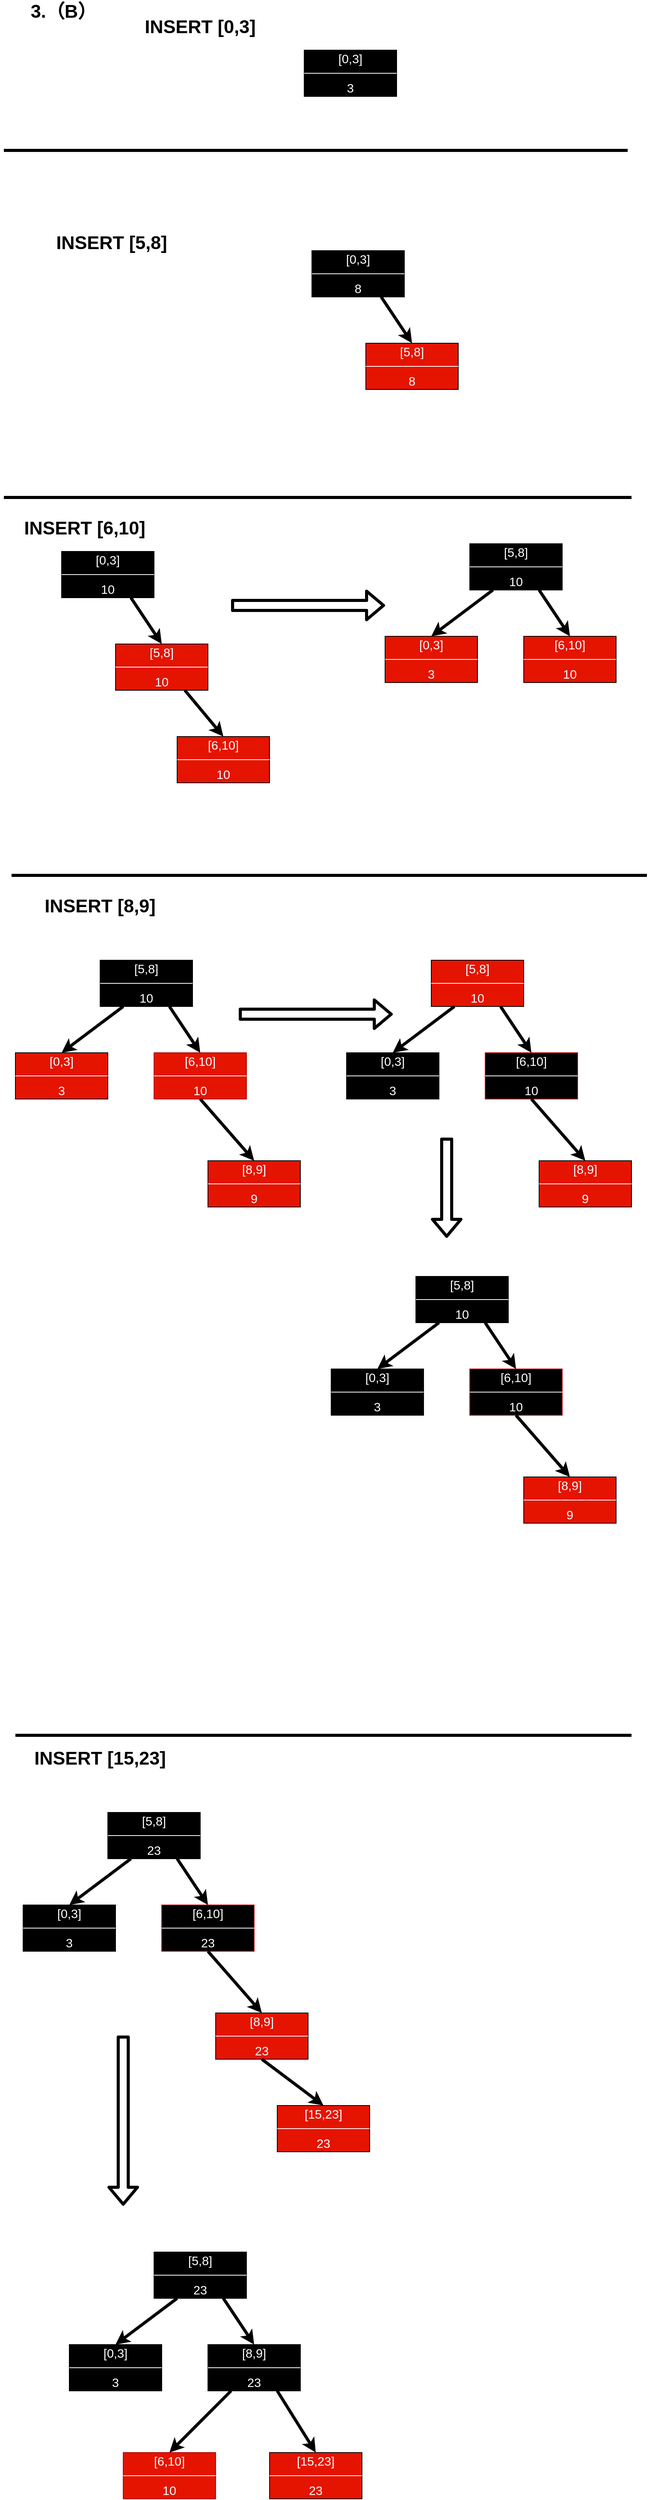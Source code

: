 <mxfile version="12.4.8" type="github">
  <diagram id="DMpSN4s2jag4jquuL94w" name="Page-1">
    <mxGraphModel dx="1422" dy="794" grid="1" gridSize="10" guides="1" tooltips="1" connect="1" arrows="1" fold="1" page="1" pageScale="1" pageWidth="850" pageHeight="1100" math="0" shadow="0">
      <root>
        <mxCell id="0"/>
        <mxCell id="1" parent="0"/>
        <mxCell id="TiP5tz2ImqTwax-yuWbM-41" value="" style="group" parent="1" vertex="1" connectable="0">
          <mxGeometry x="480" y="450" width="120" height="60" as="geometry"/>
        </mxCell>
        <mxCell id="TiP5tz2ImqTwax-yuWbM-31" value="&lt;font style=&quot;font-size: 16px&quot;&gt;[5,8]&lt;br&gt;&lt;br&gt;8&lt;br&gt;&lt;/font&gt;" style="rounded=0;whiteSpace=wrap;html=1;fillColor=#E51400;fontColor=#FFFFFF;" parent="TiP5tz2ImqTwax-yuWbM-41" vertex="1">
          <mxGeometry width="120" height="60" as="geometry"/>
        </mxCell>
        <mxCell id="TiP5tz2ImqTwax-yuWbM-33" value="" style="endArrow=none;html=1;strokeColor=#FFFFFF;fontColor=#FFFFFF;entryX=1;entryY=0.5;entryDx=0;entryDy=0;" parent="TiP5tz2ImqTwax-yuWbM-41" target="TiP5tz2ImqTwax-yuWbM-31" edge="1">
          <mxGeometry width="50" height="50" relative="1" as="geometry">
            <mxPoint y="30" as="sourcePoint"/>
            <mxPoint x="-180" y="-20" as="targetPoint"/>
          </mxGeometry>
        </mxCell>
        <mxCell id="TiP5tz2ImqTwax-yuWbM-42" value="" style="group" parent="1" vertex="1" connectable="0">
          <mxGeometry x="410" y="330" width="120" height="60" as="geometry"/>
        </mxCell>
        <mxCell id="TiP5tz2ImqTwax-yuWbM-40" value="" style="group" parent="TiP5tz2ImqTwax-yuWbM-42" vertex="1" connectable="0">
          <mxGeometry width="120" height="60" as="geometry"/>
        </mxCell>
        <mxCell id="TiP5tz2ImqTwax-yuWbM-32" value="&lt;font style=&quot;font-size: 16px&quot;&gt;[0,3]&lt;br&gt;&lt;br&gt;8&lt;br&gt;&lt;/font&gt;" style="rounded=0;whiteSpace=wrap;html=1;fillColor=#000000;fontColor=#FFFFFF;" parent="TiP5tz2ImqTwax-yuWbM-40" vertex="1">
          <mxGeometry width="120" height="60" as="geometry"/>
        </mxCell>
        <mxCell id="TiP5tz2ImqTwax-yuWbM-34" value="" style="endArrow=none;html=1;strokeColor=#FFFFFF;fontColor=#FFFFFF;exitX=0;exitY=0.5;exitDx=0;exitDy=0;entryX=1;entryY=0.5;entryDx=0;entryDy=0;" parent="TiP5tz2ImqTwax-yuWbM-40" source="TiP5tz2ImqTwax-yuWbM-32" target="TiP5tz2ImqTwax-yuWbM-32" edge="1">
          <mxGeometry width="50" height="50" relative="1" as="geometry">
            <mxPoint x="-230" y="20" as="sourcePoint"/>
            <mxPoint x="-180" y="-30" as="targetPoint"/>
          </mxGeometry>
        </mxCell>
        <mxCell id="TiP5tz2ImqTwax-yuWbM-48" value="" style="group" parent="1" vertex="1" connectable="0">
          <mxGeometry x="400" y="70" width="120" height="60" as="geometry"/>
        </mxCell>
        <mxCell id="TiP5tz2ImqTwax-yuWbM-49" value="" style="group" parent="TiP5tz2ImqTwax-yuWbM-48" vertex="1" connectable="0">
          <mxGeometry width="120" height="60" as="geometry"/>
        </mxCell>
        <mxCell id="TiP5tz2ImqTwax-yuWbM-50" value="&lt;font style=&quot;font-size: 16px&quot;&gt;[0,3]&lt;br&gt;&lt;br&gt;3&lt;br&gt;&lt;/font&gt;" style="rounded=0;whiteSpace=wrap;html=1;fillColor=#000000;fontColor=#FFFFFF;" parent="TiP5tz2ImqTwax-yuWbM-49" vertex="1">
          <mxGeometry width="120" height="60" as="geometry"/>
        </mxCell>
        <mxCell id="TiP5tz2ImqTwax-yuWbM-51" value="" style="endArrow=none;html=1;strokeColor=#FFFFFF;fontColor=#FFFFFF;exitX=0;exitY=0.5;exitDx=0;exitDy=0;entryX=1;entryY=0.5;entryDx=0;entryDy=0;" parent="TiP5tz2ImqTwax-yuWbM-49" source="TiP5tz2ImqTwax-yuWbM-50" target="TiP5tz2ImqTwax-yuWbM-50" edge="1">
          <mxGeometry width="50" height="50" relative="1" as="geometry">
            <mxPoint x="-230" y="20" as="sourcePoint"/>
            <mxPoint x="-180" y="-30" as="targetPoint"/>
          </mxGeometry>
        </mxCell>
        <mxCell id="TiP5tz2ImqTwax-yuWbM-52" value="" style="endArrow=classic;html=1;strokeColor=#000000;fontColor=#FFFFFF;exitX=0.75;exitY=1;exitDx=0;exitDy=0;entryX=0.5;entryY=0;entryDx=0;entryDy=0;strokeWidth=4;" parent="1" source="TiP5tz2ImqTwax-yuWbM-32" target="TiP5tz2ImqTwax-yuWbM-31" edge="1">
          <mxGeometry width="50" height="50" relative="1" as="geometry">
            <mxPoint x="710" y="400" as="sourcePoint"/>
            <mxPoint x="760" y="350" as="targetPoint"/>
          </mxGeometry>
        </mxCell>
        <mxCell id="TiP5tz2ImqTwax-yuWbM-68" value="" style="group" parent="1" vertex="1" connectable="0">
          <mxGeometry x="155" y="840" width="120" height="60" as="geometry"/>
        </mxCell>
        <mxCell id="TiP5tz2ImqTwax-yuWbM-69" value="&lt;font style=&quot;font-size: 16px&quot;&gt;[5,8]&lt;br&gt;&lt;br&gt;10&lt;br&gt;&lt;/font&gt;" style="rounded=0;whiteSpace=wrap;html=1;fillColor=#E51400;fontColor=#FFFFFF;" parent="TiP5tz2ImqTwax-yuWbM-68" vertex="1">
          <mxGeometry width="120" height="60" as="geometry"/>
        </mxCell>
        <mxCell id="TiP5tz2ImqTwax-yuWbM-70" value="" style="endArrow=none;html=1;strokeColor=#FFFFFF;fontColor=#FFFFFF;entryX=1;entryY=0.5;entryDx=0;entryDy=0;" parent="TiP5tz2ImqTwax-yuWbM-68" target="TiP5tz2ImqTwax-yuWbM-69" edge="1">
          <mxGeometry width="50" height="50" relative="1" as="geometry">
            <mxPoint y="30" as="sourcePoint"/>
            <mxPoint x="-180" y="-20" as="targetPoint"/>
          </mxGeometry>
        </mxCell>
        <mxCell id="TiP5tz2ImqTwax-yuWbM-71" value="" style="group" parent="1" vertex="1" connectable="0">
          <mxGeometry x="85" y="720" width="120" height="60" as="geometry"/>
        </mxCell>
        <mxCell id="TiP5tz2ImqTwax-yuWbM-72" value="" style="group" parent="TiP5tz2ImqTwax-yuWbM-71" vertex="1" connectable="0">
          <mxGeometry width="120" height="60" as="geometry"/>
        </mxCell>
        <mxCell id="TiP5tz2ImqTwax-yuWbM-73" value="&lt;font style=&quot;font-size: 16px&quot;&gt;[0,3]&lt;br&gt;&lt;br&gt;10&lt;br&gt;&lt;/font&gt;" style="rounded=0;whiteSpace=wrap;html=1;fillColor=#000000;fontColor=#FFFFFF;" parent="TiP5tz2ImqTwax-yuWbM-72" vertex="1">
          <mxGeometry width="120" height="60" as="geometry"/>
        </mxCell>
        <mxCell id="TiP5tz2ImqTwax-yuWbM-74" value="" style="endArrow=none;html=1;strokeColor=#FFFFFF;fontColor=#FFFFFF;exitX=0;exitY=0.5;exitDx=0;exitDy=0;entryX=1;entryY=0.5;entryDx=0;entryDy=0;" parent="TiP5tz2ImqTwax-yuWbM-72" source="TiP5tz2ImqTwax-yuWbM-73" target="TiP5tz2ImqTwax-yuWbM-73" edge="1">
          <mxGeometry width="50" height="50" relative="1" as="geometry">
            <mxPoint x="-230" y="20" as="sourcePoint"/>
            <mxPoint x="-180" y="-30" as="targetPoint"/>
          </mxGeometry>
        </mxCell>
        <mxCell id="TiP5tz2ImqTwax-yuWbM-75" value="" style="endArrow=classic;html=1;strokeColor=#000000;fontColor=#FFFFFF;exitX=0.75;exitY=1;exitDx=0;exitDy=0;entryX=0.5;entryY=0;entryDx=0;entryDy=0;strokeWidth=4;" parent="1" source="TiP5tz2ImqTwax-yuWbM-73" target="TiP5tz2ImqTwax-yuWbM-69" edge="1">
          <mxGeometry width="50" height="50" relative="1" as="geometry">
            <mxPoint x="385" y="790" as="sourcePoint"/>
            <mxPoint x="435" y="740" as="targetPoint"/>
          </mxGeometry>
        </mxCell>
        <mxCell id="TiP5tz2ImqTwax-yuWbM-77" value="" style="group" parent="1" vertex="1" connectable="0">
          <mxGeometry x="235" y="960" width="120" height="60" as="geometry"/>
        </mxCell>
        <mxCell id="TiP5tz2ImqTwax-yuWbM-78" value="&lt;font style=&quot;font-size: 16px&quot;&gt;[6,10]&lt;br&gt;&lt;br&gt;10&lt;br&gt;&lt;/font&gt;" style="rounded=0;whiteSpace=wrap;html=1;fillColor=#E51400;fontColor=#FFFFFF;" parent="TiP5tz2ImqTwax-yuWbM-77" vertex="1">
          <mxGeometry width="120" height="60" as="geometry"/>
        </mxCell>
        <mxCell id="TiP5tz2ImqTwax-yuWbM-79" value="" style="endArrow=none;html=1;strokeColor=#FFFFFF;fontColor=#FFFFFF;entryX=1;entryY=0.5;entryDx=0;entryDy=0;" parent="TiP5tz2ImqTwax-yuWbM-77" target="TiP5tz2ImqTwax-yuWbM-78" edge="1">
          <mxGeometry width="50" height="50" relative="1" as="geometry">
            <mxPoint y="30" as="sourcePoint"/>
            <mxPoint x="-180" y="-20" as="targetPoint"/>
          </mxGeometry>
        </mxCell>
        <mxCell id="TiP5tz2ImqTwax-yuWbM-80" value="" style="endArrow=classic;html=1;strokeColor=#000000;fontColor=#FFFFFF;exitX=0.75;exitY=1;exitDx=0;exitDy=0;entryX=0.5;entryY=0;entryDx=0;entryDy=0;strokeWidth=4;" parent="1" source="TiP5tz2ImqTwax-yuWbM-69" target="TiP5tz2ImqTwax-yuWbM-78" edge="1">
          <mxGeometry width="50" height="50" relative="1" as="geometry">
            <mxPoint x="375" y="900" as="sourcePoint"/>
            <mxPoint x="415" y="960" as="targetPoint"/>
          </mxGeometry>
        </mxCell>
        <mxCell id="TiP5tz2ImqTwax-yuWbM-81" value="" style="group" parent="1" vertex="1" connectable="0">
          <mxGeometry x="685" y="830" width="120" height="60" as="geometry"/>
        </mxCell>
        <mxCell id="TiP5tz2ImqTwax-yuWbM-82" value="&lt;font style=&quot;font-size: 16px&quot;&gt;[6,10]&lt;br&gt;&lt;br&gt;10&lt;br&gt;&lt;/font&gt;" style="rounded=0;whiteSpace=wrap;html=1;fillColor=#E51400;fontColor=#FFFFFF;" parent="TiP5tz2ImqTwax-yuWbM-81" vertex="1">
          <mxGeometry width="120" height="60" as="geometry"/>
        </mxCell>
        <mxCell id="TiP5tz2ImqTwax-yuWbM-83" value="" style="endArrow=none;html=1;strokeColor=#FFFFFF;fontColor=#FFFFFF;entryX=1;entryY=0.5;entryDx=0;entryDy=0;" parent="TiP5tz2ImqTwax-yuWbM-81" target="TiP5tz2ImqTwax-yuWbM-82" edge="1">
          <mxGeometry width="50" height="50" relative="1" as="geometry">
            <mxPoint y="30" as="sourcePoint"/>
            <mxPoint x="-180" y="-20" as="targetPoint"/>
          </mxGeometry>
        </mxCell>
        <mxCell id="TiP5tz2ImqTwax-yuWbM-84" value="" style="group" parent="1" vertex="1" connectable="0">
          <mxGeometry x="615" y="710" width="120" height="60" as="geometry"/>
        </mxCell>
        <mxCell id="TiP5tz2ImqTwax-yuWbM-85" value="" style="group" parent="TiP5tz2ImqTwax-yuWbM-84" vertex="1" connectable="0">
          <mxGeometry width="120" height="60" as="geometry"/>
        </mxCell>
        <mxCell id="TiP5tz2ImqTwax-yuWbM-86" value="&lt;font style=&quot;font-size: 16px&quot;&gt;[5,8]&lt;br&gt;&lt;br&gt;10&lt;br&gt;&lt;/font&gt;" style="rounded=0;whiteSpace=wrap;html=1;fillColor=#000000;fontColor=#FFFFFF;" parent="TiP5tz2ImqTwax-yuWbM-85" vertex="1">
          <mxGeometry width="120" height="60" as="geometry"/>
        </mxCell>
        <mxCell id="TiP5tz2ImqTwax-yuWbM-87" value="" style="endArrow=none;html=1;strokeColor=#FFFFFF;fontColor=#FFFFFF;exitX=0;exitY=0.5;exitDx=0;exitDy=0;entryX=1;entryY=0.5;entryDx=0;entryDy=0;" parent="TiP5tz2ImqTwax-yuWbM-85" source="TiP5tz2ImqTwax-yuWbM-86" target="TiP5tz2ImqTwax-yuWbM-86" edge="1">
          <mxGeometry width="50" height="50" relative="1" as="geometry">
            <mxPoint x="-230" y="20" as="sourcePoint"/>
            <mxPoint x="-180" y="-30" as="targetPoint"/>
          </mxGeometry>
        </mxCell>
        <mxCell id="TiP5tz2ImqTwax-yuWbM-88" value="" style="endArrow=classic;html=1;strokeColor=#000000;fontColor=#FFFFFF;exitX=0.75;exitY=1;exitDx=0;exitDy=0;entryX=0.5;entryY=0;entryDx=0;entryDy=0;strokeWidth=4;" parent="1" source="TiP5tz2ImqTwax-yuWbM-86" target="TiP5tz2ImqTwax-yuWbM-82" edge="1">
          <mxGeometry width="50" height="50" relative="1" as="geometry">
            <mxPoint x="915" y="780" as="sourcePoint"/>
            <mxPoint x="965" y="730" as="targetPoint"/>
          </mxGeometry>
        </mxCell>
        <mxCell id="TiP5tz2ImqTwax-yuWbM-90" value="" style="endArrow=classic;html=1;strokeColor=#000000;fontColor=#FFFFFF;exitX=0.25;exitY=1;exitDx=0;exitDy=0;entryX=0.5;entryY=0;entryDx=0;entryDy=0;strokeWidth=4;" parent="1" source="TiP5tz2ImqTwax-yuWbM-86" edge="1">
          <mxGeometry width="50" height="50" relative="1" as="geometry">
            <mxPoint x="715" y="780" as="sourcePoint"/>
            <mxPoint x="565" y="830" as="targetPoint"/>
          </mxGeometry>
        </mxCell>
        <mxCell id="TiP5tz2ImqTwax-yuWbM-94" value="" style="group" parent="1" vertex="1" connectable="0">
          <mxGeometry x="505" y="830" width="120" height="60" as="geometry"/>
        </mxCell>
        <mxCell id="TiP5tz2ImqTwax-yuWbM-95" value="&lt;font style=&quot;font-size: 16px&quot;&gt;[0,3]&lt;br&gt;&lt;br&gt;3&lt;br&gt;&lt;/font&gt;" style="rounded=0;whiteSpace=wrap;html=1;fillColor=#E51400;fontColor=#FFFFFF;" parent="TiP5tz2ImqTwax-yuWbM-94" vertex="1">
          <mxGeometry width="120" height="60" as="geometry"/>
        </mxCell>
        <mxCell id="TiP5tz2ImqTwax-yuWbM-96" value="" style="endArrow=none;html=1;strokeColor=#FFFFFF;fontColor=#FFFFFF;entryX=1;entryY=0.5;entryDx=0;entryDy=0;" parent="TiP5tz2ImqTwax-yuWbM-94" target="TiP5tz2ImqTwax-yuWbM-95" edge="1">
          <mxGeometry width="50" height="50" relative="1" as="geometry">
            <mxPoint y="30" as="sourcePoint"/>
            <mxPoint x="-180" y="-20" as="targetPoint"/>
          </mxGeometry>
        </mxCell>
        <mxCell id="TiP5tz2ImqTwax-yuWbM-97" value="" style="group;fillColor=#e51400;strokeColor=#B20000;fontColor=#ffffff;" parent="1" vertex="1" connectable="0">
          <mxGeometry x="205" y="1370" width="120" height="60" as="geometry"/>
        </mxCell>
        <mxCell id="TiP5tz2ImqTwax-yuWbM-98" value="&lt;font style=&quot;font-size: 16px&quot;&gt;[6,10]&lt;br&gt;&lt;br&gt;10&lt;br&gt;&lt;/font&gt;" style="rounded=0;whiteSpace=wrap;html=1;fillColor=#e51400;fontColor=#ffffff;strokeColor=#B20000;" parent="TiP5tz2ImqTwax-yuWbM-97" vertex="1">
          <mxGeometry width="120" height="60" as="geometry"/>
        </mxCell>
        <mxCell id="TiP5tz2ImqTwax-yuWbM-99" value="" style="endArrow=none;html=1;strokeColor=#FFFFFF;fontColor=#FFFFFF;entryX=1;entryY=0.5;entryDx=0;entryDy=0;" parent="TiP5tz2ImqTwax-yuWbM-97" target="TiP5tz2ImqTwax-yuWbM-98" edge="1">
          <mxGeometry width="50" height="50" relative="1" as="geometry">
            <mxPoint y="30" as="sourcePoint"/>
            <mxPoint x="-180" y="-20" as="targetPoint"/>
          </mxGeometry>
        </mxCell>
        <mxCell id="TiP5tz2ImqTwax-yuWbM-100" value="" style="group" parent="1" vertex="1" connectable="0">
          <mxGeometry x="135" y="1250" width="120" height="60" as="geometry"/>
        </mxCell>
        <mxCell id="TiP5tz2ImqTwax-yuWbM-101" value="" style="group" parent="TiP5tz2ImqTwax-yuWbM-100" vertex="1" connectable="0">
          <mxGeometry width="120" height="60" as="geometry"/>
        </mxCell>
        <mxCell id="TiP5tz2ImqTwax-yuWbM-102" value="&lt;font style=&quot;font-size: 16px&quot;&gt;[5,8]&lt;br&gt;&lt;br&gt;10&lt;br&gt;&lt;/font&gt;" style="rounded=0;whiteSpace=wrap;html=1;fillColor=#000000;fontColor=#FFFFFF;" parent="TiP5tz2ImqTwax-yuWbM-101" vertex="1">
          <mxGeometry width="120" height="60" as="geometry"/>
        </mxCell>
        <mxCell id="TiP5tz2ImqTwax-yuWbM-103" value="" style="endArrow=none;html=1;strokeColor=#FFFFFF;fontColor=#FFFFFF;exitX=0;exitY=0.5;exitDx=0;exitDy=0;entryX=1;entryY=0.5;entryDx=0;entryDy=0;" parent="TiP5tz2ImqTwax-yuWbM-101" source="TiP5tz2ImqTwax-yuWbM-102" target="TiP5tz2ImqTwax-yuWbM-102" edge="1">
          <mxGeometry width="50" height="50" relative="1" as="geometry">
            <mxPoint x="-230" y="20" as="sourcePoint"/>
            <mxPoint x="-180" y="-30" as="targetPoint"/>
          </mxGeometry>
        </mxCell>
        <mxCell id="TiP5tz2ImqTwax-yuWbM-104" value="" style="endArrow=classic;html=1;strokeColor=#000000;fontColor=#FFFFFF;exitX=0.75;exitY=1;exitDx=0;exitDy=0;entryX=0.5;entryY=0;entryDx=0;entryDy=0;strokeWidth=4;" parent="1" source="TiP5tz2ImqTwax-yuWbM-102" target="TiP5tz2ImqTwax-yuWbM-98" edge="1">
          <mxGeometry width="50" height="50" relative="1" as="geometry">
            <mxPoint x="435" y="1320" as="sourcePoint"/>
            <mxPoint x="485" y="1270" as="targetPoint"/>
          </mxGeometry>
        </mxCell>
        <mxCell id="TiP5tz2ImqTwax-yuWbM-105" value="" style="endArrow=classic;html=1;strokeColor=#000000;fontColor=#FFFFFF;exitX=0.25;exitY=1;exitDx=0;exitDy=0;entryX=0.5;entryY=0;entryDx=0;entryDy=0;strokeWidth=4;" parent="1" source="TiP5tz2ImqTwax-yuWbM-102" edge="1">
          <mxGeometry width="50" height="50" relative="1" as="geometry">
            <mxPoint x="235" y="1320" as="sourcePoint"/>
            <mxPoint x="85" y="1370" as="targetPoint"/>
          </mxGeometry>
        </mxCell>
        <mxCell id="TiP5tz2ImqTwax-yuWbM-106" value="" style="group" parent="1" vertex="1" connectable="0">
          <mxGeometry x="25" y="1370" width="120" height="60" as="geometry"/>
        </mxCell>
        <mxCell id="TiP5tz2ImqTwax-yuWbM-107" value="&lt;font style=&quot;font-size: 16px&quot;&gt;[0,3]&lt;br&gt;&lt;br&gt;3&lt;br&gt;&lt;/font&gt;" style="rounded=0;whiteSpace=wrap;html=1;fillColor=#E51400;fontColor=#FFFFFF;" parent="TiP5tz2ImqTwax-yuWbM-106" vertex="1">
          <mxGeometry width="120" height="60" as="geometry"/>
        </mxCell>
        <mxCell id="TiP5tz2ImqTwax-yuWbM-108" value="" style="endArrow=none;html=1;strokeColor=#FFFFFF;fontColor=#FFFFFF;entryX=1;entryY=0.5;entryDx=0;entryDy=0;" parent="TiP5tz2ImqTwax-yuWbM-106" target="TiP5tz2ImqTwax-yuWbM-107" edge="1">
          <mxGeometry width="50" height="50" relative="1" as="geometry">
            <mxPoint y="30" as="sourcePoint"/>
            <mxPoint x="-180" y="-20" as="targetPoint"/>
          </mxGeometry>
        </mxCell>
        <mxCell id="TiP5tz2ImqTwax-yuWbM-112" value="" style="group" parent="1" vertex="1" connectable="0">
          <mxGeometry x="275" y="1510" width="120" height="60" as="geometry"/>
        </mxCell>
        <mxCell id="TiP5tz2ImqTwax-yuWbM-113" value="&lt;font style=&quot;font-size: 16px&quot;&gt;[8,9]&lt;br&gt;&lt;br&gt;9&lt;br&gt;&lt;/font&gt;" style="rounded=0;whiteSpace=wrap;html=1;fillColor=#E51400;fontColor=#FFFFFF;" parent="TiP5tz2ImqTwax-yuWbM-112" vertex="1">
          <mxGeometry width="120" height="60" as="geometry"/>
        </mxCell>
        <mxCell id="TiP5tz2ImqTwax-yuWbM-114" value="" style="endArrow=none;html=1;strokeColor=#FFFFFF;fontColor=#FFFFFF;entryX=1;entryY=0.5;entryDx=0;entryDy=0;" parent="TiP5tz2ImqTwax-yuWbM-112" target="TiP5tz2ImqTwax-yuWbM-113" edge="1">
          <mxGeometry width="50" height="50" relative="1" as="geometry">
            <mxPoint y="30" as="sourcePoint"/>
            <mxPoint x="-180" y="-20" as="targetPoint"/>
          </mxGeometry>
        </mxCell>
        <mxCell id="TiP5tz2ImqTwax-yuWbM-115" value="" style="endArrow=classic;html=1;strokeColor=#000000;fontColor=#FFFFFF;exitX=0.5;exitY=1;exitDx=0;exitDy=0;entryX=0.5;entryY=0;entryDx=0;entryDy=0;strokeWidth=4;" parent="1" source="TiP5tz2ImqTwax-yuWbM-98" target="TiP5tz2ImqTwax-yuWbM-113" edge="1">
          <mxGeometry width="50" height="50" relative="1" as="geometry">
            <mxPoint x="235" y="1320" as="sourcePoint"/>
            <mxPoint x="275" y="1380" as="targetPoint"/>
          </mxGeometry>
        </mxCell>
        <mxCell id="TiP5tz2ImqTwax-yuWbM-132" value="" style="group;fillColor=#e51400;strokeColor=#B20000;fontColor=#ffffff;" parent="1" vertex="1" connectable="0">
          <mxGeometry x="635" y="1370" width="120" height="60" as="geometry"/>
        </mxCell>
        <mxCell id="TiP5tz2ImqTwax-yuWbM-133" value="&lt;font style=&quot;font-size: 16px&quot;&gt;[6,10]&lt;br&gt;&lt;br&gt;10&lt;br&gt;&lt;/font&gt;" style="rounded=0;whiteSpace=wrap;html=1;fillColor=#000000;fontColor=#ffffff;strokeColor=#B20000;" parent="TiP5tz2ImqTwax-yuWbM-132" vertex="1">
          <mxGeometry width="120" height="60" as="geometry"/>
        </mxCell>
        <mxCell id="TiP5tz2ImqTwax-yuWbM-134" value="" style="endArrow=none;html=1;strokeColor=#FFFFFF;fontColor=#FFFFFF;entryX=1;entryY=0.5;entryDx=0;entryDy=0;" parent="TiP5tz2ImqTwax-yuWbM-132" target="TiP5tz2ImqTwax-yuWbM-133" edge="1">
          <mxGeometry width="50" height="50" relative="1" as="geometry">
            <mxPoint y="30" as="sourcePoint"/>
            <mxPoint x="-180" y="-20" as="targetPoint"/>
          </mxGeometry>
        </mxCell>
        <mxCell id="TiP5tz2ImqTwax-yuWbM-135" value="" style="group" parent="1" vertex="1" connectable="0">
          <mxGeometry x="565" y="1250" width="120" height="60" as="geometry"/>
        </mxCell>
        <mxCell id="TiP5tz2ImqTwax-yuWbM-136" value="" style="group" parent="TiP5tz2ImqTwax-yuWbM-135" vertex="1" connectable="0">
          <mxGeometry width="120" height="60" as="geometry"/>
        </mxCell>
        <mxCell id="TiP5tz2ImqTwax-yuWbM-137" value="&lt;font style=&quot;font-size: 16px&quot;&gt;[5,8]&lt;br&gt;&lt;br&gt;10&lt;br&gt;&lt;/font&gt;" style="rounded=0;whiteSpace=wrap;html=1;fillColor=#E51400;fontColor=#FFFFFF;" parent="TiP5tz2ImqTwax-yuWbM-136" vertex="1">
          <mxGeometry width="120" height="60" as="geometry"/>
        </mxCell>
        <mxCell id="TiP5tz2ImqTwax-yuWbM-138" value="" style="endArrow=none;html=1;strokeColor=#FFFFFF;fontColor=#FFFFFF;exitX=0;exitY=0.5;exitDx=0;exitDy=0;entryX=1;entryY=0.5;entryDx=0;entryDy=0;" parent="TiP5tz2ImqTwax-yuWbM-136" source="TiP5tz2ImqTwax-yuWbM-137" target="TiP5tz2ImqTwax-yuWbM-137" edge="1">
          <mxGeometry width="50" height="50" relative="1" as="geometry">
            <mxPoint x="-230" y="20" as="sourcePoint"/>
            <mxPoint x="-180" y="-30" as="targetPoint"/>
          </mxGeometry>
        </mxCell>
        <mxCell id="TiP5tz2ImqTwax-yuWbM-139" value="" style="endArrow=classic;html=1;strokeColor=#000000;fontColor=#FFFFFF;exitX=0.75;exitY=1;exitDx=0;exitDy=0;entryX=0.5;entryY=0;entryDx=0;entryDy=0;strokeWidth=4;" parent="1" source="TiP5tz2ImqTwax-yuWbM-137" target="TiP5tz2ImqTwax-yuWbM-133" edge="1">
          <mxGeometry width="50" height="50" relative="1" as="geometry">
            <mxPoint x="865" y="1320" as="sourcePoint"/>
            <mxPoint x="915" y="1270" as="targetPoint"/>
          </mxGeometry>
        </mxCell>
        <mxCell id="TiP5tz2ImqTwax-yuWbM-140" value="" style="endArrow=classic;html=1;strokeColor=#000000;fontColor=#FFFFFF;exitX=0.25;exitY=1;exitDx=0;exitDy=0;entryX=0.5;entryY=0;entryDx=0;entryDy=0;strokeWidth=4;" parent="1" source="TiP5tz2ImqTwax-yuWbM-137" edge="1">
          <mxGeometry width="50" height="50" relative="1" as="geometry">
            <mxPoint x="665" y="1320" as="sourcePoint"/>
            <mxPoint x="515" y="1370" as="targetPoint"/>
          </mxGeometry>
        </mxCell>
        <mxCell id="TiP5tz2ImqTwax-yuWbM-141" value="" style="group" parent="1" vertex="1" connectable="0">
          <mxGeometry x="455" y="1370" width="120" height="60" as="geometry"/>
        </mxCell>
        <mxCell id="TiP5tz2ImqTwax-yuWbM-142" value="&lt;font style=&quot;font-size: 16px&quot;&gt;[0,3]&lt;br&gt;&lt;br&gt;3&lt;br&gt;&lt;/font&gt;" style="rounded=0;whiteSpace=wrap;html=1;fillColor=#000000;fontColor=#FFFFFF;" parent="TiP5tz2ImqTwax-yuWbM-141" vertex="1">
          <mxGeometry width="120" height="60" as="geometry"/>
        </mxCell>
        <mxCell id="TiP5tz2ImqTwax-yuWbM-143" value="" style="endArrow=none;html=1;strokeColor=#FFFFFF;fontColor=#FFFFFF;entryX=1;entryY=0.5;entryDx=0;entryDy=0;" parent="TiP5tz2ImqTwax-yuWbM-141" target="TiP5tz2ImqTwax-yuWbM-142" edge="1">
          <mxGeometry width="50" height="50" relative="1" as="geometry">
            <mxPoint y="30" as="sourcePoint"/>
            <mxPoint x="-180" y="-20" as="targetPoint"/>
          </mxGeometry>
        </mxCell>
        <mxCell id="TiP5tz2ImqTwax-yuWbM-144" value="" style="group" parent="1" vertex="1" connectable="0">
          <mxGeometry x="705" y="1510" width="120" height="60" as="geometry"/>
        </mxCell>
        <mxCell id="TiP5tz2ImqTwax-yuWbM-145" value="&lt;font style=&quot;font-size: 16px&quot;&gt;[8,9]&lt;br&gt;&lt;br&gt;9&lt;br&gt;&lt;/font&gt;" style="rounded=0;whiteSpace=wrap;html=1;fillColor=#E51400;fontColor=#FFFFFF;" parent="TiP5tz2ImqTwax-yuWbM-144" vertex="1">
          <mxGeometry width="120" height="60" as="geometry"/>
        </mxCell>
        <mxCell id="TiP5tz2ImqTwax-yuWbM-146" value="" style="endArrow=none;html=1;strokeColor=#FFFFFF;fontColor=#FFFFFF;entryX=1;entryY=0.5;entryDx=0;entryDy=0;" parent="TiP5tz2ImqTwax-yuWbM-144" target="TiP5tz2ImqTwax-yuWbM-145" edge="1">
          <mxGeometry width="50" height="50" relative="1" as="geometry">
            <mxPoint y="30" as="sourcePoint"/>
            <mxPoint x="-180" y="-20" as="targetPoint"/>
          </mxGeometry>
        </mxCell>
        <mxCell id="TiP5tz2ImqTwax-yuWbM-147" value="" style="endArrow=classic;html=1;strokeColor=#000000;fontColor=#FFFFFF;exitX=0.5;exitY=1;exitDx=0;exitDy=0;entryX=0.5;entryY=0;entryDx=0;entryDy=0;strokeWidth=4;" parent="1" source="TiP5tz2ImqTwax-yuWbM-133" target="TiP5tz2ImqTwax-yuWbM-145" edge="1">
          <mxGeometry width="50" height="50" relative="1" as="geometry">
            <mxPoint x="665" y="1320" as="sourcePoint"/>
            <mxPoint x="705" y="1380" as="targetPoint"/>
          </mxGeometry>
        </mxCell>
        <mxCell id="TiP5tz2ImqTwax-yuWbM-148" value="" style="group;fillColor=#e51400;strokeColor=#B20000;fontColor=#ffffff;" parent="1" vertex="1" connectable="0">
          <mxGeometry x="615" y="1780" width="120" height="60" as="geometry"/>
        </mxCell>
        <mxCell id="TiP5tz2ImqTwax-yuWbM-149" value="&lt;font style=&quot;font-size: 16px&quot;&gt;[6,10]&lt;br&gt;&lt;br&gt;10&lt;br&gt;&lt;/font&gt;" style="rounded=0;whiteSpace=wrap;html=1;fillColor=#000000;fontColor=#ffffff;strokeColor=#B20000;" parent="TiP5tz2ImqTwax-yuWbM-148" vertex="1">
          <mxGeometry width="120" height="60" as="geometry"/>
        </mxCell>
        <mxCell id="TiP5tz2ImqTwax-yuWbM-150" value="" style="endArrow=none;html=1;strokeColor=#FFFFFF;fontColor=#FFFFFF;entryX=1;entryY=0.5;entryDx=0;entryDy=0;" parent="TiP5tz2ImqTwax-yuWbM-148" target="TiP5tz2ImqTwax-yuWbM-149" edge="1">
          <mxGeometry width="50" height="50" relative="1" as="geometry">
            <mxPoint y="30" as="sourcePoint"/>
            <mxPoint x="-180" y="-20" as="targetPoint"/>
          </mxGeometry>
        </mxCell>
        <mxCell id="TiP5tz2ImqTwax-yuWbM-151" value="" style="group" parent="1" vertex="1" connectable="0">
          <mxGeometry x="545" y="1660" width="120" height="60" as="geometry"/>
        </mxCell>
        <mxCell id="TiP5tz2ImqTwax-yuWbM-152" value="" style="group" parent="TiP5tz2ImqTwax-yuWbM-151" vertex="1" connectable="0">
          <mxGeometry width="120" height="60" as="geometry"/>
        </mxCell>
        <mxCell id="TiP5tz2ImqTwax-yuWbM-153" value="&lt;font style=&quot;font-size: 16px&quot;&gt;[5,8]&lt;br&gt;&lt;br&gt;10&lt;br&gt;&lt;/font&gt;" style="rounded=0;whiteSpace=wrap;html=1;fillColor=#000000;fontColor=#FFFFFF;" parent="TiP5tz2ImqTwax-yuWbM-152" vertex="1">
          <mxGeometry width="120" height="60" as="geometry"/>
        </mxCell>
        <mxCell id="TiP5tz2ImqTwax-yuWbM-154" value="" style="endArrow=none;html=1;strokeColor=#FFFFFF;fontColor=#FFFFFF;exitX=0;exitY=0.5;exitDx=0;exitDy=0;entryX=1;entryY=0.5;entryDx=0;entryDy=0;" parent="TiP5tz2ImqTwax-yuWbM-152" source="TiP5tz2ImqTwax-yuWbM-153" target="TiP5tz2ImqTwax-yuWbM-153" edge="1">
          <mxGeometry width="50" height="50" relative="1" as="geometry">
            <mxPoint x="-230" y="20" as="sourcePoint"/>
            <mxPoint x="-180" y="-30" as="targetPoint"/>
          </mxGeometry>
        </mxCell>
        <mxCell id="TiP5tz2ImqTwax-yuWbM-155" value="" style="endArrow=classic;html=1;strokeColor=#000000;fontColor=#FFFFFF;exitX=0.75;exitY=1;exitDx=0;exitDy=0;entryX=0.5;entryY=0;entryDx=0;entryDy=0;strokeWidth=4;" parent="1" source="TiP5tz2ImqTwax-yuWbM-153" target="TiP5tz2ImqTwax-yuWbM-149" edge="1">
          <mxGeometry width="50" height="50" relative="1" as="geometry">
            <mxPoint x="845" y="1730" as="sourcePoint"/>
            <mxPoint x="895" y="1680" as="targetPoint"/>
          </mxGeometry>
        </mxCell>
        <mxCell id="TiP5tz2ImqTwax-yuWbM-156" value="" style="endArrow=classic;html=1;strokeColor=#000000;fontColor=#FFFFFF;exitX=0.25;exitY=1;exitDx=0;exitDy=0;entryX=0.5;entryY=0;entryDx=0;entryDy=0;strokeWidth=4;" parent="1" source="TiP5tz2ImqTwax-yuWbM-153" edge="1">
          <mxGeometry width="50" height="50" relative="1" as="geometry">
            <mxPoint x="645" y="1730" as="sourcePoint"/>
            <mxPoint x="495" y="1780" as="targetPoint"/>
          </mxGeometry>
        </mxCell>
        <mxCell id="TiP5tz2ImqTwax-yuWbM-157" value="" style="group" parent="1" vertex="1" connectable="0">
          <mxGeometry x="435" y="1780" width="120" height="60" as="geometry"/>
        </mxCell>
        <mxCell id="TiP5tz2ImqTwax-yuWbM-158" value="&lt;font style=&quot;font-size: 16px&quot;&gt;[0,3]&lt;br&gt;&lt;br&gt;3&lt;br&gt;&lt;/font&gt;" style="rounded=0;whiteSpace=wrap;html=1;fillColor=#000000;fontColor=#FFFFFF;" parent="TiP5tz2ImqTwax-yuWbM-157" vertex="1">
          <mxGeometry width="120" height="60" as="geometry"/>
        </mxCell>
        <mxCell id="TiP5tz2ImqTwax-yuWbM-159" value="" style="endArrow=none;html=1;strokeColor=#FFFFFF;fontColor=#FFFFFF;entryX=1;entryY=0.5;entryDx=0;entryDy=0;" parent="TiP5tz2ImqTwax-yuWbM-157" target="TiP5tz2ImqTwax-yuWbM-158" edge="1">
          <mxGeometry width="50" height="50" relative="1" as="geometry">
            <mxPoint y="30" as="sourcePoint"/>
            <mxPoint x="-180" y="-20" as="targetPoint"/>
          </mxGeometry>
        </mxCell>
        <mxCell id="TiP5tz2ImqTwax-yuWbM-160" value="" style="group" parent="1" vertex="1" connectable="0">
          <mxGeometry x="685" y="1920" width="120" height="60" as="geometry"/>
        </mxCell>
        <mxCell id="TiP5tz2ImqTwax-yuWbM-161" value="&lt;font style=&quot;font-size: 16px&quot;&gt;[8,9]&lt;br&gt;&lt;br&gt;9&lt;br&gt;&lt;/font&gt;" style="rounded=0;whiteSpace=wrap;html=1;fillColor=#E51400;fontColor=#FFFFFF;" parent="TiP5tz2ImqTwax-yuWbM-160" vertex="1">
          <mxGeometry width="120" height="60" as="geometry"/>
        </mxCell>
        <mxCell id="TiP5tz2ImqTwax-yuWbM-162" value="" style="endArrow=none;html=1;strokeColor=#FFFFFF;fontColor=#FFFFFF;entryX=1;entryY=0.5;entryDx=0;entryDy=0;" parent="TiP5tz2ImqTwax-yuWbM-160" target="TiP5tz2ImqTwax-yuWbM-161" edge="1">
          <mxGeometry width="50" height="50" relative="1" as="geometry">
            <mxPoint y="30" as="sourcePoint"/>
            <mxPoint x="-180" y="-20" as="targetPoint"/>
          </mxGeometry>
        </mxCell>
        <mxCell id="TiP5tz2ImqTwax-yuWbM-163" value="" style="endArrow=classic;html=1;strokeColor=#000000;fontColor=#FFFFFF;exitX=0.5;exitY=1;exitDx=0;exitDy=0;entryX=0.5;entryY=0;entryDx=0;entryDy=0;strokeWidth=4;" parent="1" source="TiP5tz2ImqTwax-yuWbM-149" target="TiP5tz2ImqTwax-yuWbM-161" edge="1">
          <mxGeometry width="50" height="50" relative="1" as="geometry">
            <mxPoint x="645" y="1730" as="sourcePoint"/>
            <mxPoint x="685" y="1790" as="targetPoint"/>
          </mxGeometry>
        </mxCell>
        <mxCell id="TiP5tz2ImqTwax-yuWbM-164" value="" style="group;fillColor=#e51400;strokeColor=#B20000;fontColor=#ffffff;" parent="1" vertex="1" connectable="0">
          <mxGeometry x="215" y="2475" width="120" height="60" as="geometry"/>
        </mxCell>
        <mxCell id="TiP5tz2ImqTwax-yuWbM-165" value="&lt;font style=&quot;font-size: 16px&quot;&gt;[6,10]&lt;br&gt;&lt;br&gt;23&lt;br&gt;&lt;/font&gt;" style="rounded=0;whiteSpace=wrap;html=1;fillColor=#000000;fontColor=#ffffff;strokeColor=#B20000;" parent="TiP5tz2ImqTwax-yuWbM-164" vertex="1">
          <mxGeometry width="120" height="60" as="geometry"/>
        </mxCell>
        <mxCell id="TiP5tz2ImqTwax-yuWbM-166" value="" style="endArrow=none;html=1;strokeColor=#FFFFFF;fontColor=#FFFFFF;entryX=1;entryY=0.5;entryDx=0;entryDy=0;" parent="TiP5tz2ImqTwax-yuWbM-164" target="TiP5tz2ImqTwax-yuWbM-165" edge="1">
          <mxGeometry width="50" height="50" relative="1" as="geometry">
            <mxPoint y="30" as="sourcePoint"/>
            <mxPoint x="-180" y="-20" as="targetPoint"/>
          </mxGeometry>
        </mxCell>
        <mxCell id="TiP5tz2ImqTwax-yuWbM-167" value="" style="group" parent="1" vertex="1" connectable="0">
          <mxGeometry x="145" y="2355" width="120" height="60" as="geometry"/>
        </mxCell>
        <mxCell id="TiP5tz2ImqTwax-yuWbM-168" value="" style="group" parent="TiP5tz2ImqTwax-yuWbM-167" vertex="1" connectable="0">
          <mxGeometry width="120" height="60" as="geometry"/>
        </mxCell>
        <mxCell id="TiP5tz2ImqTwax-yuWbM-169" value="&lt;font style=&quot;font-size: 16px&quot;&gt;[5,8]&lt;br&gt;&lt;br&gt;23&lt;br&gt;&lt;/font&gt;" style="rounded=0;whiteSpace=wrap;html=1;fillColor=#000000;fontColor=#FFFFFF;" parent="TiP5tz2ImqTwax-yuWbM-168" vertex="1">
          <mxGeometry width="120" height="60" as="geometry"/>
        </mxCell>
        <mxCell id="TiP5tz2ImqTwax-yuWbM-170" value="" style="endArrow=none;html=1;strokeColor=#FFFFFF;fontColor=#FFFFFF;exitX=0;exitY=0.5;exitDx=0;exitDy=0;entryX=1;entryY=0.5;entryDx=0;entryDy=0;" parent="TiP5tz2ImqTwax-yuWbM-168" source="TiP5tz2ImqTwax-yuWbM-169" target="TiP5tz2ImqTwax-yuWbM-169" edge="1">
          <mxGeometry width="50" height="50" relative="1" as="geometry">
            <mxPoint x="-230" y="20" as="sourcePoint"/>
            <mxPoint x="-180" y="-30" as="targetPoint"/>
          </mxGeometry>
        </mxCell>
        <mxCell id="TiP5tz2ImqTwax-yuWbM-171" value="" style="endArrow=classic;html=1;strokeColor=#000000;fontColor=#FFFFFF;exitX=0.75;exitY=1;exitDx=0;exitDy=0;entryX=0.5;entryY=0;entryDx=0;entryDy=0;strokeWidth=4;" parent="1" source="TiP5tz2ImqTwax-yuWbM-169" target="TiP5tz2ImqTwax-yuWbM-165" edge="1">
          <mxGeometry width="50" height="50" relative="1" as="geometry">
            <mxPoint x="445" y="2425" as="sourcePoint"/>
            <mxPoint x="495" y="2375" as="targetPoint"/>
          </mxGeometry>
        </mxCell>
        <mxCell id="TiP5tz2ImqTwax-yuWbM-172" value="" style="endArrow=classic;html=1;strokeColor=#000000;fontColor=#FFFFFF;exitX=0.25;exitY=1;exitDx=0;exitDy=0;entryX=0.5;entryY=0;entryDx=0;entryDy=0;strokeWidth=4;" parent="1" source="TiP5tz2ImqTwax-yuWbM-169" edge="1">
          <mxGeometry width="50" height="50" relative="1" as="geometry">
            <mxPoint x="245" y="2425" as="sourcePoint"/>
            <mxPoint x="95" y="2475" as="targetPoint"/>
          </mxGeometry>
        </mxCell>
        <mxCell id="TiP5tz2ImqTwax-yuWbM-173" value="" style="group" parent="1" vertex="1" connectable="0">
          <mxGeometry x="35" y="2475" width="120" height="60" as="geometry"/>
        </mxCell>
        <mxCell id="TiP5tz2ImqTwax-yuWbM-174" value="&lt;font style=&quot;font-size: 16px&quot;&gt;[0,3]&lt;br&gt;&lt;br&gt;3&lt;br&gt;&lt;/font&gt;" style="rounded=0;whiteSpace=wrap;html=1;fillColor=#000000;fontColor=#FFFFFF;" parent="TiP5tz2ImqTwax-yuWbM-173" vertex="1">
          <mxGeometry width="120" height="60" as="geometry"/>
        </mxCell>
        <mxCell id="TiP5tz2ImqTwax-yuWbM-175" value="" style="endArrow=none;html=1;strokeColor=#FFFFFF;fontColor=#FFFFFF;entryX=1;entryY=0.5;entryDx=0;entryDy=0;" parent="TiP5tz2ImqTwax-yuWbM-173" target="TiP5tz2ImqTwax-yuWbM-174" edge="1">
          <mxGeometry width="50" height="50" relative="1" as="geometry">
            <mxPoint y="30" as="sourcePoint"/>
            <mxPoint x="-180" y="-20" as="targetPoint"/>
          </mxGeometry>
        </mxCell>
        <mxCell id="TiP5tz2ImqTwax-yuWbM-176" value="" style="group" parent="1" vertex="1" connectable="0">
          <mxGeometry x="285" y="2615" width="120" height="60" as="geometry"/>
        </mxCell>
        <mxCell id="TiP5tz2ImqTwax-yuWbM-177" value="&lt;font style=&quot;font-size: 16px&quot;&gt;[8,9]&lt;br&gt;&lt;br&gt;23&lt;br&gt;&lt;/font&gt;" style="rounded=0;whiteSpace=wrap;html=1;fillColor=#E51400;fontColor=#FFFFFF;" parent="TiP5tz2ImqTwax-yuWbM-176" vertex="1">
          <mxGeometry width="120" height="60" as="geometry"/>
        </mxCell>
        <mxCell id="TiP5tz2ImqTwax-yuWbM-178" value="" style="endArrow=none;html=1;strokeColor=#FFFFFF;fontColor=#FFFFFF;entryX=1;entryY=0.5;entryDx=0;entryDy=0;" parent="TiP5tz2ImqTwax-yuWbM-176" target="TiP5tz2ImqTwax-yuWbM-177" edge="1">
          <mxGeometry width="50" height="50" relative="1" as="geometry">
            <mxPoint y="30" as="sourcePoint"/>
            <mxPoint x="-180" y="-20" as="targetPoint"/>
          </mxGeometry>
        </mxCell>
        <mxCell id="TiP5tz2ImqTwax-yuWbM-222" value="" style="shape=flexArrow;endArrow=classic;html=1;strokeColor=#000000;strokeWidth=4;fontColor=#FFFFFF;" parent="TiP5tz2ImqTwax-yuWbM-176" edge="1">
          <mxGeometry width="50" height="50" relative="1" as="geometry">
            <mxPoint x="-120" y="29.23" as="sourcePoint"/>
            <mxPoint x="-120" y="250" as="targetPoint"/>
          </mxGeometry>
        </mxCell>
        <mxCell id="TiP5tz2ImqTwax-yuWbM-179" value="" style="endArrow=classic;html=1;strokeColor=#000000;fontColor=#FFFFFF;exitX=0.5;exitY=1;exitDx=0;exitDy=0;entryX=0.5;entryY=0;entryDx=0;entryDy=0;strokeWidth=4;" parent="1" source="TiP5tz2ImqTwax-yuWbM-165" target="TiP5tz2ImqTwax-yuWbM-177" edge="1">
          <mxGeometry width="50" height="50" relative="1" as="geometry">
            <mxPoint x="245" y="2425" as="sourcePoint"/>
            <mxPoint x="285" y="2485" as="targetPoint"/>
          </mxGeometry>
        </mxCell>
        <mxCell id="TiP5tz2ImqTwax-yuWbM-180" value="" style="endArrow=classic;html=1;strokeColor=#000000;fontColor=#FFFFFF;exitX=0.5;exitY=1;exitDx=0;exitDy=0;entryX=0.5;entryY=0;entryDx=0;entryDy=0;strokeWidth=4;" parent="1" source="TiP5tz2ImqTwax-yuWbM-177" target="TiP5tz2ImqTwax-yuWbM-182" edge="1">
          <mxGeometry width="50" height="50" relative="1" as="geometry">
            <mxPoint x="285" y="2545" as="sourcePoint"/>
            <mxPoint x="355" y="2625" as="targetPoint"/>
          </mxGeometry>
        </mxCell>
        <mxCell id="TiP5tz2ImqTwax-yuWbM-181" value="" style="group" parent="1" vertex="1" connectable="0">
          <mxGeometry x="365" y="2735" width="120" height="60" as="geometry"/>
        </mxCell>
        <mxCell id="TiP5tz2ImqTwax-yuWbM-182" value="&lt;font style=&quot;font-size: 16px&quot;&gt;[15,23]&lt;br&gt;&lt;br&gt;23&lt;br&gt;&lt;/font&gt;" style="rounded=0;whiteSpace=wrap;html=1;fillColor=#E51400;fontColor=#FFFFFF;" parent="TiP5tz2ImqTwax-yuWbM-181" vertex="1">
          <mxGeometry width="120" height="60" as="geometry"/>
        </mxCell>
        <mxCell id="TiP5tz2ImqTwax-yuWbM-183" value="" style="endArrow=none;html=1;strokeColor=#FFFFFF;fontColor=#FFFFFF;entryX=1;entryY=0.5;entryDx=0;entryDy=0;" parent="TiP5tz2ImqTwax-yuWbM-181" target="TiP5tz2ImqTwax-yuWbM-182" edge="1">
          <mxGeometry width="50" height="50" relative="1" as="geometry">
            <mxPoint y="30" as="sourcePoint"/>
            <mxPoint x="-180" y="-20" as="targetPoint"/>
          </mxGeometry>
        </mxCell>
        <mxCell id="TiP5tz2ImqTwax-yuWbM-187" value="" style="group" parent="1" vertex="1" connectable="0">
          <mxGeometry x="205" y="2925" width="120" height="60" as="geometry"/>
        </mxCell>
        <mxCell id="TiP5tz2ImqTwax-yuWbM-188" value="" style="group" parent="TiP5tz2ImqTwax-yuWbM-187" vertex="1" connectable="0">
          <mxGeometry width="120" height="60" as="geometry"/>
        </mxCell>
        <mxCell id="TiP5tz2ImqTwax-yuWbM-189" value="&lt;font style=&quot;font-size: 16px&quot;&gt;[5,8]&lt;br&gt;&lt;br&gt;23&lt;br&gt;&lt;/font&gt;" style="rounded=0;whiteSpace=wrap;html=1;fillColor=#000000;fontColor=#FFFFFF;" parent="TiP5tz2ImqTwax-yuWbM-188" vertex="1">
          <mxGeometry width="120" height="60" as="geometry"/>
        </mxCell>
        <mxCell id="TiP5tz2ImqTwax-yuWbM-190" value="" style="endArrow=none;html=1;strokeColor=#FFFFFF;fontColor=#FFFFFF;exitX=0;exitY=0.5;exitDx=0;exitDy=0;entryX=1;entryY=0.5;entryDx=0;entryDy=0;" parent="TiP5tz2ImqTwax-yuWbM-188" source="TiP5tz2ImqTwax-yuWbM-189" target="TiP5tz2ImqTwax-yuWbM-189" edge="1">
          <mxGeometry width="50" height="50" relative="1" as="geometry">
            <mxPoint x="-230" y="20" as="sourcePoint"/>
            <mxPoint x="-180" y="-30" as="targetPoint"/>
          </mxGeometry>
        </mxCell>
        <mxCell id="TiP5tz2ImqTwax-yuWbM-191" value="" style="endArrow=classic;html=1;strokeColor=#000000;fontColor=#FFFFFF;exitX=0.75;exitY=1;exitDx=0;exitDy=0;entryX=0.5;entryY=0;entryDx=0;entryDy=0;strokeWidth=4;" parent="1" source="TiP5tz2ImqTwax-yuWbM-189" edge="1">
          <mxGeometry width="50" height="50" relative="1" as="geometry">
            <mxPoint x="505" y="2995" as="sourcePoint"/>
            <mxPoint x="335" y="3045" as="targetPoint"/>
          </mxGeometry>
        </mxCell>
        <mxCell id="TiP5tz2ImqTwax-yuWbM-192" value="" style="endArrow=classic;html=1;strokeColor=#000000;fontColor=#FFFFFF;exitX=0.25;exitY=1;exitDx=0;exitDy=0;entryX=0.5;entryY=0;entryDx=0;entryDy=0;strokeWidth=4;" parent="1" source="TiP5tz2ImqTwax-yuWbM-189" edge="1">
          <mxGeometry width="50" height="50" relative="1" as="geometry">
            <mxPoint x="305" y="2995" as="sourcePoint"/>
            <mxPoint x="155" y="3045" as="targetPoint"/>
          </mxGeometry>
        </mxCell>
        <mxCell id="TiP5tz2ImqTwax-yuWbM-193" value="" style="group" parent="1" vertex="1" connectable="0">
          <mxGeometry x="95" y="3045" width="120" height="60" as="geometry"/>
        </mxCell>
        <mxCell id="TiP5tz2ImqTwax-yuWbM-194" value="&lt;font style=&quot;font-size: 16px&quot;&gt;[0,3]&lt;br&gt;&lt;br&gt;3&lt;br&gt;&lt;/font&gt;" style="rounded=0;whiteSpace=wrap;html=1;fillColor=#000000;fontColor=#FFFFFF;" parent="TiP5tz2ImqTwax-yuWbM-193" vertex="1">
          <mxGeometry width="120" height="60" as="geometry"/>
        </mxCell>
        <mxCell id="TiP5tz2ImqTwax-yuWbM-195" value="" style="endArrow=none;html=1;strokeColor=#FFFFFF;fontColor=#FFFFFF;entryX=1;entryY=0.5;entryDx=0;entryDy=0;" parent="TiP5tz2ImqTwax-yuWbM-193" target="TiP5tz2ImqTwax-yuWbM-194" edge="1">
          <mxGeometry width="50" height="50" relative="1" as="geometry">
            <mxPoint y="30" as="sourcePoint"/>
            <mxPoint x="-180" y="-20" as="targetPoint"/>
          </mxGeometry>
        </mxCell>
        <mxCell id="TiP5tz2ImqTwax-yuWbM-199" value="" style="endArrow=classic;html=1;strokeColor=#000000;fontColor=#FFFFFF;exitX=0.75;exitY=1;exitDx=0;exitDy=0;entryX=0.5;entryY=0;entryDx=0;entryDy=0;strokeWidth=4;" parent="1" source="TiP5tz2ImqTwax-yuWbM-208" target="TiP5tz2ImqTwax-yuWbM-211" edge="1">
          <mxGeometry width="50" height="50" relative="1" as="geometry">
            <mxPoint x="335" y="3105" as="sourcePoint"/>
            <mxPoint x="405" y="3185" as="targetPoint"/>
          </mxGeometry>
        </mxCell>
        <mxCell id="TiP5tz2ImqTwax-yuWbM-200" value="" style="endArrow=classic;html=1;strokeColor=#000000;fontColor=#FFFFFF;exitX=0.25;exitY=1;exitDx=0;exitDy=0;entryX=0.5;entryY=0;entryDx=0;entryDy=0;strokeWidth=4;" parent="1" source="TiP5tz2ImqTwax-yuWbM-208" target="TiP5tz2ImqTwax-yuWbM-205" edge="1">
          <mxGeometry width="50" height="50" relative="1" as="geometry">
            <mxPoint x="405" y="3245" as="sourcePoint"/>
            <mxPoint x="485" y="3305" as="targetPoint"/>
          </mxGeometry>
        </mxCell>
        <mxCell id="TiP5tz2ImqTwax-yuWbM-204" value="" style="group;fillColor=#E51400;strokeColor=#B20000;fontColor=#ffffff;" parent="1" vertex="1" connectable="0">
          <mxGeometry x="165" y="3185" width="120" height="60" as="geometry"/>
        </mxCell>
        <mxCell id="TiP5tz2ImqTwax-yuWbM-205" value="&lt;font style=&quot;font-size: 16px&quot;&gt;[6,10]&lt;br&gt;&lt;br&gt;10&lt;br&gt;&lt;/font&gt;" style="rounded=0;whiteSpace=wrap;html=1;fillColor=#E51400;fontColor=#ffffff;strokeColor=#B20000;" parent="TiP5tz2ImqTwax-yuWbM-204" vertex="1">
          <mxGeometry width="120" height="60" as="geometry"/>
        </mxCell>
        <mxCell id="TiP5tz2ImqTwax-yuWbM-206" value="" style="endArrow=none;html=1;strokeColor=#FFFFFF;fontColor=#FFFFFF;entryX=1;entryY=0.5;entryDx=0;entryDy=0;" parent="TiP5tz2ImqTwax-yuWbM-204" target="TiP5tz2ImqTwax-yuWbM-205" edge="1">
          <mxGeometry width="50" height="50" relative="1" as="geometry">
            <mxPoint y="30" as="sourcePoint"/>
            <mxPoint x="-180" y="-20" as="targetPoint"/>
          </mxGeometry>
        </mxCell>
        <mxCell id="TiP5tz2ImqTwax-yuWbM-207" value="" style="group" parent="1" vertex="1" connectable="0">
          <mxGeometry x="275" y="3045" width="120" height="60" as="geometry"/>
        </mxCell>
        <mxCell id="TiP5tz2ImqTwax-yuWbM-208" value="&lt;font style=&quot;font-size: 16px&quot;&gt;[8,9]&lt;br&gt;&lt;br&gt;23&lt;br&gt;&lt;/font&gt;" style="rounded=0;whiteSpace=wrap;html=1;fillColor=#000000;fontColor=#FFFFFF;" parent="TiP5tz2ImqTwax-yuWbM-207" vertex="1">
          <mxGeometry width="120" height="60" as="geometry"/>
        </mxCell>
        <mxCell id="TiP5tz2ImqTwax-yuWbM-209" value="" style="endArrow=none;html=1;strokeColor=#FFFFFF;fontColor=#FFFFFF;entryX=1;entryY=0.5;entryDx=0;entryDy=0;" parent="TiP5tz2ImqTwax-yuWbM-207" target="TiP5tz2ImqTwax-yuWbM-208" edge="1">
          <mxGeometry width="50" height="50" relative="1" as="geometry">
            <mxPoint y="30" as="sourcePoint"/>
            <mxPoint x="-180" y="-20" as="targetPoint"/>
          </mxGeometry>
        </mxCell>
        <mxCell id="TiP5tz2ImqTwax-yuWbM-210" value="" style="group" parent="1" vertex="1" connectable="0">
          <mxGeometry x="355" y="3185" width="120" height="60" as="geometry"/>
        </mxCell>
        <mxCell id="TiP5tz2ImqTwax-yuWbM-211" value="&lt;font style=&quot;font-size: 16px&quot;&gt;[15,23]&lt;br&gt;&lt;br&gt;23&lt;br&gt;&lt;/font&gt;" style="rounded=0;whiteSpace=wrap;html=1;fillColor=#E51400;fontColor=#FFFFFF;" parent="TiP5tz2ImqTwax-yuWbM-210" vertex="1">
          <mxGeometry width="120" height="60" as="geometry"/>
        </mxCell>
        <mxCell id="TiP5tz2ImqTwax-yuWbM-212" value="" style="endArrow=none;html=1;strokeColor=#FFFFFF;fontColor=#FFFFFF;entryX=1;entryY=0.5;entryDx=0;entryDy=0;" parent="TiP5tz2ImqTwax-yuWbM-210" target="TiP5tz2ImqTwax-yuWbM-211" edge="1">
          <mxGeometry width="50" height="50" relative="1" as="geometry">
            <mxPoint y="30" as="sourcePoint"/>
            <mxPoint x="-180" y="-20" as="targetPoint"/>
          </mxGeometry>
        </mxCell>
        <mxCell id="TiP5tz2ImqTwax-yuWbM-213" value="" style="endArrow=none;html=1;strokeColor=#000000;strokeWidth=4;fontColor=#FFFFFF;" parent="1" edge="1">
          <mxGeometry width="50" height="50" relative="1" as="geometry">
            <mxPoint x="10" y="200" as="sourcePoint"/>
            <mxPoint x="820" y="200" as="targetPoint"/>
          </mxGeometry>
        </mxCell>
        <mxCell id="TiP5tz2ImqTwax-yuWbM-214" value="" style="endArrow=none;html=1;strokeColor=#000000;strokeWidth=4;fontColor=#FFFFFF;" parent="1" edge="1">
          <mxGeometry width="50" height="50" relative="1" as="geometry">
            <mxPoint x="10" y="650" as="sourcePoint"/>
            <mxPoint x="825" y="650" as="targetPoint"/>
          </mxGeometry>
        </mxCell>
        <mxCell id="TiP5tz2ImqTwax-yuWbM-215" value="" style="endArrow=none;html=1;strokeColor=#000000;strokeWidth=4;fontColor=#FFFFFF;" parent="1" edge="1">
          <mxGeometry width="50" height="50" relative="1" as="geometry">
            <mxPoint x="20" y="1140" as="sourcePoint"/>
            <mxPoint x="845" y="1140" as="targetPoint"/>
          </mxGeometry>
        </mxCell>
        <mxCell id="TiP5tz2ImqTwax-yuWbM-216" value="" style="endArrow=none;html=1;strokeColor=#000000;strokeWidth=4;fontColor=#FFFFFF;" parent="1" edge="1">
          <mxGeometry width="50" height="50" relative="1" as="geometry">
            <mxPoint x="25" y="2255" as="sourcePoint"/>
            <mxPoint x="825" y="2255" as="targetPoint"/>
          </mxGeometry>
        </mxCell>
        <mxCell id="TiP5tz2ImqTwax-yuWbM-217" value="&lt;font color=&quot;#000000&quot;&gt;&lt;span style=&quot;font-size: 24px&quot;&gt;&lt;b&gt;INSERT [0,3]&lt;/b&gt;&lt;/span&gt;&lt;/font&gt;" style="text;html=1;strokeColor=none;fillColor=none;align=center;verticalAlign=middle;whiteSpace=wrap;rounded=0;fontColor=#FFFFFF;strokeWidth=4;" parent="1" vertex="1">
          <mxGeometry x="155" y="30" width="220" height="20" as="geometry"/>
        </mxCell>
        <mxCell id="TiP5tz2ImqTwax-yuWbM-218" value="&lt;font color=&quot;#000000&quot;&gt;&lt;span style=&quot;font-size: 24px&quot;&gt;&lt;b&gt;INSERT [5,8]&lt;/b&gt;&lt;/span&gt;&lt;/font&gt;" style="text;html=1;strokeColor=none;fillColor=none;align=center;verticalAlign=middle;whiteSpace=wrap;rounded=0;fontColor=#FFFFFF;strokeWidth=4;" parent="1" vertex="1">
          <mxGeometry x="40" y="310" width="220" height="20" as="geometry"/>
        </mxCell>
        <mxCell id="TiP5tz2ImqTwax-yuWbM-219" value="&lt;font color=&quot;#000000&quot;&gt;&lt;span style=&quot;font-size: 24px&quot;&gt;&lt;b&gt;INSERT [6,10]&lt;/b&gt;&lt;/span&gt;&lt;/font&gt;" style="text;html=1;strokeColor=none;fillColor=none;align=center;verticalAlign=middle;whiteSpace=wrap;rounded=0;fontColor=#FFFFFF;strokeWidth=4;" parent="1" vertex="1">
          <mxGeometry x="5" y="680" width="220" height="20" as="geometry"/>
        </mxCell>
        <mxCell id="TiP5tz2ImqTwax-yuWbM-220" value="&lt;font color=&quot;#000000&quot;&gt;&lt;span style=&quot;font-size: 24px&quot;&gt;&lt;b&gt;INSERT [8,9]&lt;/b&gt;&lt;/span&gt;&lt;/font&gt;" style="text;html=1;strokeColor=none;fillColor=none;align=center;verticalAlign=middle;whiteSpace=wrap;rounded=0;fontColor=#FFFFFF;strokeWidth=4;" parent="1" vertex="1">
          <mxGeometry x="25" y="1170" width="220" height="20" as="geometry"/>
        </mxCell>
        <mxCell id="TiP5tz2ImqTwax-yuWbM-221" value="&lt;font color=&quot;#000000&quot;&gt;&lt;span style=&quot;font-size: 24px&quot;&gt;&lt;b&gt;INSERT [15,23]&lt;/b&gt;&lt;/span&gt;&lt;/font&gt;" style="text;html=1;strokeColor=none;fillColor=none;align=center;verticalAlign=middle;whiteSpace=wrap;rounded=0;fontColor=#FFFFFF;strokeWidth=4;" parent="1" vertex="1">
          <mxGeometry x="25" y="2275" width="220" height="20" as="geometry"/>
        </mxCell>
        <mxCell id="TiP5tz2ImqTwax-yuWbM-223" value="" style="shape=flexArrow;endArrow=classic;html=1;strokeColor=#000000;strokeWidth=4;fontColor=#FFFFFF;" parent="1" edge="1">
          <mxGeometry width="50" height="50" relative="1" as="geometry">
            <mxPoint x="315" y="1320" as="sourcePoint"/>
            <mxPoint x="515" y="1320" as="targetPoint"/>
          </mxGeometry>
        </mxCell>
        <mxCell id="TiP5tz2ImqTwax-yuWbM-224" value="" style="shape=flexArrow;endArrow=classic;html=1;strokeColor=#000000;strokeWidth=4;fontColor=#FFFFFF;" parent="1" edge="1">
          <mxGeometry width="50" height="50" relative="1" as="geometry">
            <mxPoint x="585" y="1480" as="sourcePoint"/>
            <mxPoint x="585" y="1610" as="targetPoint"/>
          </mxGeometry>
        </mxCell>
        <mxCell id="TiP5tz2ImqTwax-yuWbM-225" value="" style="shape=flexArrow;endArrow=classic;html=1;strokeColor=#000000;strokeWidth=4;fontColor=#FFFFFF;" parent="1" edge="1">
          <mxGeometry width="50" height="50" relative="1" as="geometry">
            <mxPoint x="305" y="790" as="sourcePoint"/>
            <mxPoint x="505" y="790" as="targetPoint"/>
          </mxGeometry>
        </mxCell>
        <mxCell id="Js6P9yWE7aeRAIRvn81I-1" value="&lt;font color=&quot;#000000&quot;&gt;&lt;span style=&quot;font-size: 24px&quot;&gt;&lt;b&gt;3.（B）&lt;/b&gt;&lt;/span&gt;&lt;/font&gt;" style="text;html=1;strokeColor=none;fillColor=none;align=center;verticalAlign=middle;whiteSpace=wrap;rounded=0;fontColor=#FFFFFF;strokeWidth=4;" vertex="1" parent="1">
          <mxGeometry x="10" y="10" width="155" height="20" as="geometry"/>
        </mxCell>
      </root>
    </mxGraphModel>
  </diagram>
</mxfile>
